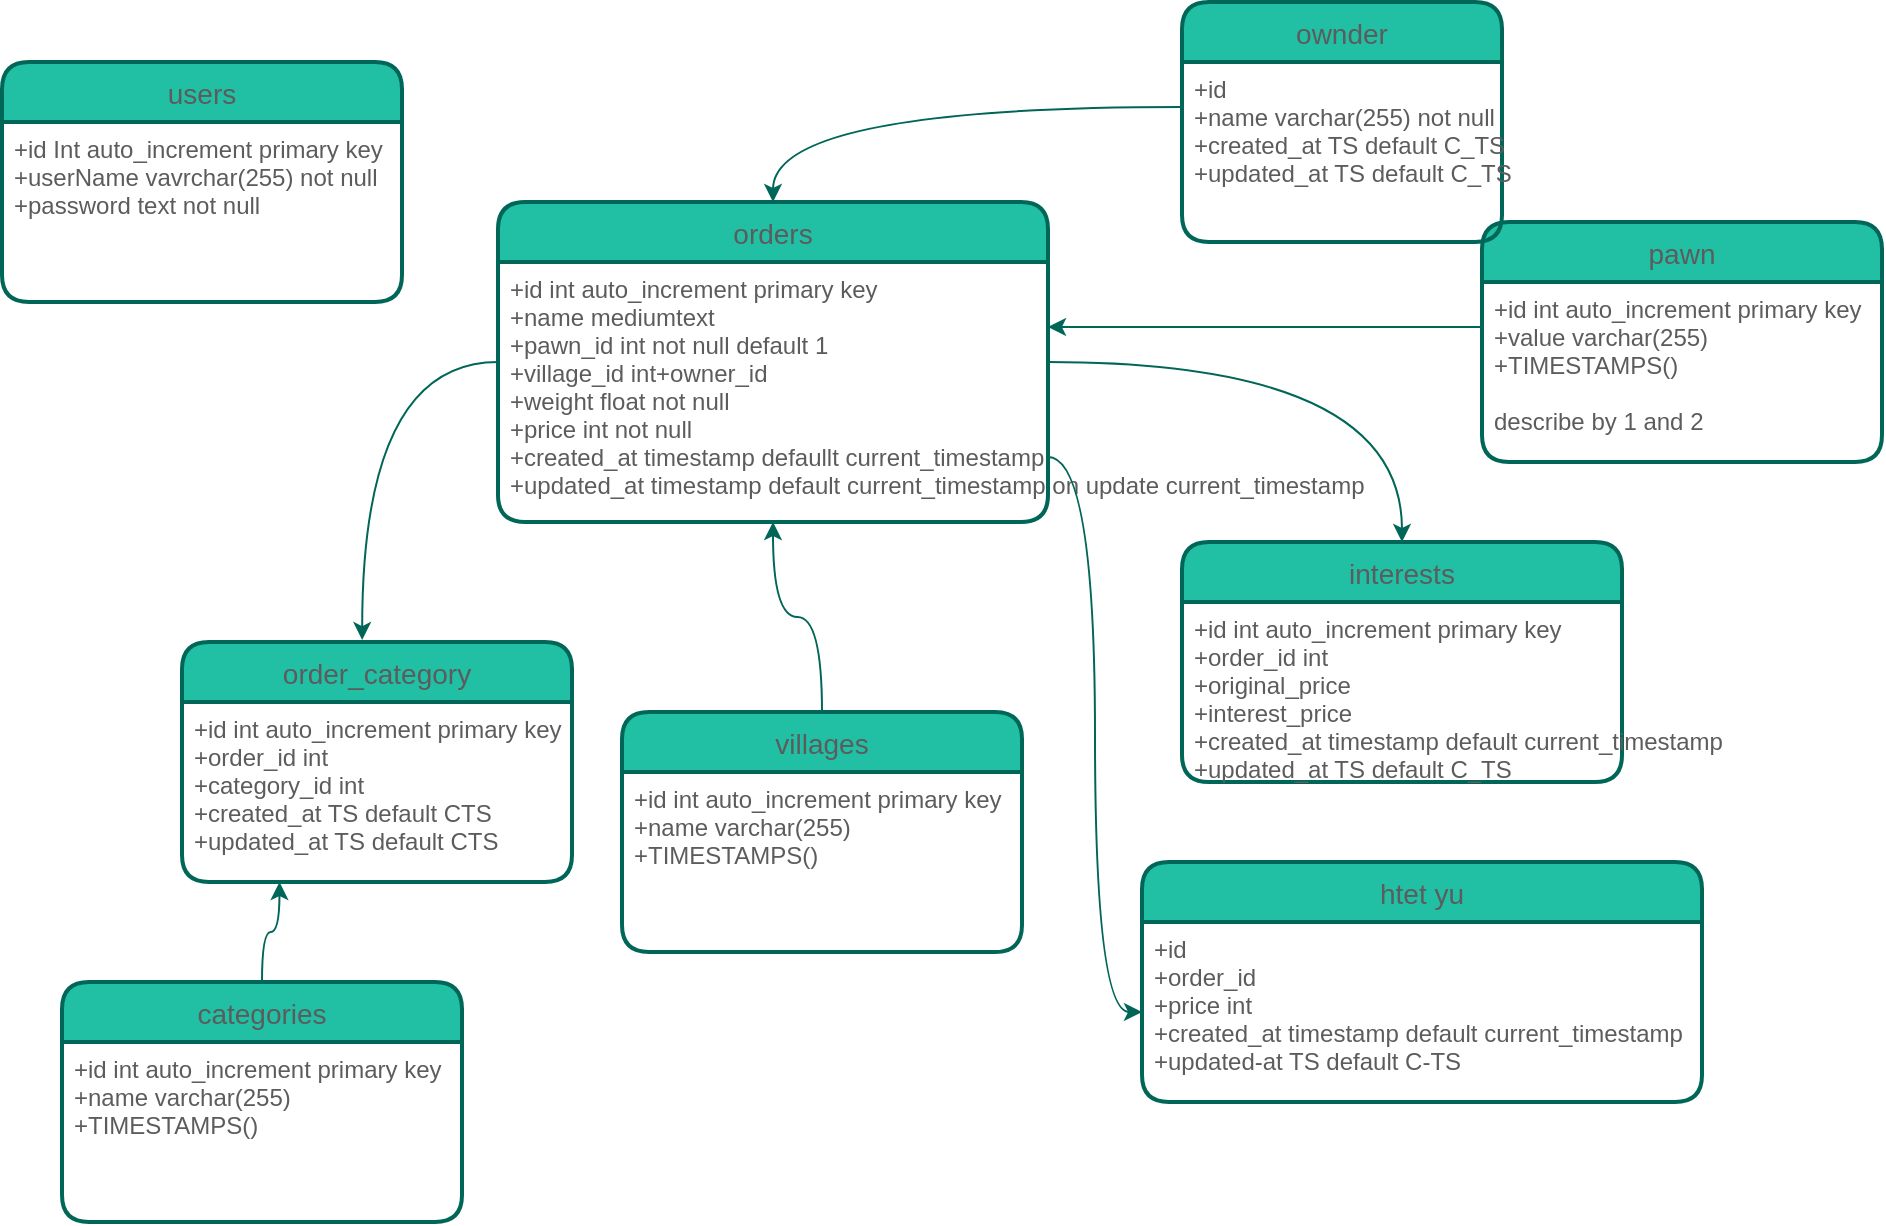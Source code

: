 <mxfile version="19.0.2" type="github">
  <diagram id="MfdhKl_LMUNg4a0uSqgR" name="Page-1">
    <mxGraphModel dx="1590" dy="793" grid="1" gridSize="10" guides="1" tooltips="1" connect="1" arrows="1" fold="1" page="1" pageScale="1" pageWidth="1100" pageHeight="850" math="0" shadow="0">
      <root>
        <mxCell id="0" />
        <mxCell id="1" parent="0" />
        <mxCell id="osRg2jaf1iDrFzfn_eNz-1" value="users" style="swimlane;childLayout=stackLayout;horizontal=1;startSize=30;horizontalStack=0;rounded=1;fontSize=14;fontStyle=0;strokeWidth=2;resizeParent=0;resizeLast=1;shadow=0;dashed=0;align=center;fillColor=#21C0A5;strokeColor=#006658;fontColor=#5C5C5C;" parent="1" vertex="1">
          <mxGeometry x="40" y="40" width="200" height="120" as="geometry" />
        </mxCell>
        <mxCell id="osRg2jaf1iDrFzfn_eNz-2" value="+id Int auto_increment primary key&#xa;+userName vavrchar(255) not null&#xa;+password text not null" style="align=left;strokeColor=none;fillColor=none;spacingLeft=4;fontSize=12;verticalAlign=top;resizable=0;rotatable=0;part=1;fontColor=#5C5C5C;rounded=1;" parent="osRg2jaf1iDrFzfn_eNz-1" vertex="1">
          <mxGeometry y="30" width="200" height="90" as="geometry" />
        </mxCell>
        <mxCell id="T3vM8OxbV8jhyGD27cbX-44" value="" style="edgeStyle=orthogonalEdgeStyle;rounded=1;orthogonalLoop=1;jettySize=auto;html=1;strokeColor=#006658;fontColor=#5C5C5C;curved=1;" parent="1" source="osRg2jaf1iDrFzfn_eNz-3" target="osRg2jaf1iDrFzfn_eNz-6" edge="1">
          <mxGeometry relative="1" as="geometry" />
        </mxCell>
        <mxCell id="osRg2jaf1iDrFzfn_eNz-3" value="villages" style="swimlane;childLayout=stackLayout;horizontal=1;startSize=30;horizontalStack=0;rounded=1;fontSize=14;fontStyle=0;strokeWidth=2;resizeParent=0;resizeLast=1;shadow=0;dashed=0;align=center;fillColor=#21C0A5;strokeColor=#006658;fontColor=#5C5C5C;" parent="1" vertex="1">
          <mxGeometry x="350" y="365" width="200" height="120" as="geometry" />
        </mxCell>
        <mxCell id="osRg2jaf1iDrFzfn_eNz-4" value="+id int auto_increment primary key&#xa;+name varchar(255)&#xa;+TIMESTAMPS()" style="align=left;strokeColor=none;fillColor=none;spacingLeft=4;fontSize=12;verticalAlign=top;resizable=0;rotatable=0;part=1;fontColor=#5C5C5C;rounded=1;" parent="osRg2jaf1iDrFzfn_eNz-3" vertex="1">
          <mxGeometry y="30" width="200" height="90" as="geometry" />
        </mxCell>
        <mxCell id="osRg2jaf1iDrFzfn_eNz-17" style="edgeStyle=orthogonalEdgeStyle;rounded=1;orthogonalLoop=1;jettySize=auto;html=1;exitX=1;exitY=0.5;exitDx=0;exitDy=0;entryX=0.5;entryY=0;entryDx=0;entryDy=0;strokeColor=#006658;fontColor=#5C5C5C;curved=1;" parent="1" source="osRg2jaf1iDrFzfn_eNz-5" target="osRg2jaf1iDrFzfn_eNz-15" edge="1">
          <mxGeometry relative="1" as="geometry" />
        </mxCell>
        <mxCell id="osRg2jaf1iDrFzfn_eNz-18" style="edgeStyle=orthogonalEdgeStyle;rounded=1;orthogonalLoop=1;jettySize=auto;html=1;exitX=0;exitY=0.5;exitDx=0;exitDy=0;entryX=0.462;entryY=-0.008;entryDx=0;entryDy=0;entryPerimeter=0;strokeColor=#006658;fontColor=#5C5C5C;curved=1;" parent="1" source="osRg2jaf1iDrFzfn_eNz-5" target="osRg2jaf1iDrFzfn_eNz-9" edge="1">
          <mxGeometry relative="1" as="geometry" />
        </mxCell>
        <mxCell id="osRg2jaf1iDrFzfn_eNz-5" value="orders" style="swimlane;childLayout=stackLayout;horizontal=1;startSize=30;horizontalStack=0;rounded=1;fontSize=14;fontStyle=0;strokeWidth=2;resizeParent=0;resizeLast=1;shadow=0;dashed=0;align=center;fillColor=#21C0A5;strokeColor=#006658;fontColor=#5C5C5C;" parent="1" vertex="1">
          <mxGeometry x="288" y="110" width="275" height="160" as="geometry" />
        </mxCell>
        <mxCell id="osRg2jaf1iDrFzfn_eNz-6" value="+id int auto_increment primary key&#xa;+name mediumtext&#xa;+pawn_id int not null default 1&#xa;+village_id int+owner_id&#xa;+weight float not null&#xa;+price int not null&#xa;+created_at timestamp defaullt current_timestamp&#xa;+updated_at timestamp default current_timestamp on update current_timestamp&#xa;" style="align=left;strokeColor=none;fillColor=none;spacingLeft=4;fontSize=12;verticalAlign=top;resizable=0;rotatable=0;part=1;fontColor=#5C5C5C;rounded=1;" parent="osRg2jaf1iDrFzfn_eNz-5" vertex="1">
          <mxGeometry y="30" width="275" height="130" as="geometry" />
        </mxCell>
        <mxCell id="osRg2jaf1iDrFzfn_eNz-11" style="edgeStyle=orthogonalEdgeStyle;rounded=1;orthogonalLoop=1;jettySize=auto;html=1;exitX=0.5;exitY=0;exitDx=0;exitDy=0;entryX=0.25;entryY=1;entryDx=0;entryDy=0;strokeColor=#006658;fontColor=#5C5C5C;curved=1;" parent="1" source="osRg2jaf1iDrFzfn_eNz-7" target="osRg2jaf1iDrFzfn_eNz-10" edge="1">
          <mxGeometry relative="1" as="geometry" />
        </mxCell>
        <mxCell id="osRg2jaf1iDrFzfn_eNz-7" value="categories" style="swimlane;childLayout=stackLayout;horizontal=1;startSize=30;horizontalStack=0;rounded=1;fontSize=14;fontStyle=0;strokeWidth=2;resizeParent=0;resizeLast=1;shadow=0;dashed=0;align=center;fillColor=#21C0A5;strokeColor=#006658;fontColor=#5C5C5C;" parent="1" vertex="1">
          <mxGeometry x="70" y="500" width="200" height="120" as="geometry" />
        </mxCell>
        <mxCell id="osRg2jaf1iDrFzfn_eNz-8" value="+id int auto_increment primary key&#xa;+name varchar(255)&#xa;+TIMESTAMPS()" style="align=left;strokeColor=none;fillColor=none;spacingLeft=4;fontSize=12;verticalAlign=top;resizable=0;rotatable=0;part=1;fontColor=#5C5C5C;rounded=1;" parent="osRg2jaf1iDrFzfn_eNz-7" vertex="1">
          <mxGeometry y="30" width="200" height="90" as="geometry" />
        </mxCell>
        <mxCell id="osRg2jaf1iDrFzfn_eNz-9" value="order_category" style="swimlane;childLayout=stackLayout;horizontal=1;startSize=30;horizontalStack=0;rounded=1;fontSize=14;fontStyle=0;strokeWidth=2;resizeParent=0;resizeLast=1;shadow=0;dashed=0;align=center;fillColor=#21C0A5;strokeColor=#006658;fontColor=#5C5C5C;" parent="1" vertex="1">
          <mxGeometry x="130" y="330" width="195" height="120" as="geometry" />
        </mxCell>
        <mxCell id="osRg2jaf1iDrFzfn_eNz-10" value="+id int auto_increment primary key&#xa;+order_id int&#xa;+category_id int&#xa;+created_at TS default CTS&#xa;+updated_at TS default CTS&#xa;" style="align=left;strokeColor=none;fillColor=none;spacingLeft=4;fontSize=12;verticalAlign=top;resizable=0;rotatable=0;part=1;fontColor=#5C5C5C;rounded=1;" parent="osRg2jaf1iDrFzfn_eNz-9" vertex="1">
          <mxGeometry y="30" width="195" height="90" as="geometry" />
        </mxCell>
        <mxCell id="osRg2jaf1iDrFzfn_eNz-15" value="interests" style="swimlane;childLayout=stackLayout;horizontal=1;startSize=30;horizontalStack=0;rounded=1;fontSize=14;fontStyle=0;strokeWidth=2;resizeParent=0;resizeLast=1;shadow=0;dashed=0;align=center;fillColor=#21C0A5;strokeColor=#006658;fontColor=#5C5C5C;" parent="1" vertex="1">
          <mxGeometry x="630" y="280" width="220" height="120" as="geometry" />
        </mxCell>
        <mxCell id="osRg2jaf1iDrFzfn_eNz-16" value="+id int auto_increment primary key&#xa;+order_id int&#xa;+original_price&#xa;+interest_price&#xa;+created_at timestamp default current_timestamp&#xa;+updated_at TS default C_TS&#xa;" style="align=left;strokeColor=none;fillColor=none;spacingLeft=4;fontSize=12;verticalAlign=top;resizable=0;rotatable=0;part=1;fontColor=#5C5C5C;rounded=1;" parent="osRg2jaf1iDrFzfn_eNz-15" vertex="1">
          <mxGeometry y="30" width="220" height="90" as="geometry" />
        </mxCell>
        <mxCell id="osRg2jaf1iDrFzfn_eNz-19" value="pawn" style="swimlane;childLayout=stackLayout;horizontal=1;startSize=30;horizontalStack=0;rounded=1;fontSize=14;fontStyle=0;strokeWidth=2;resizeParent=0;resizeLast=1;shadow=0;dashed=0;align=center;fillColor=#21C0A5;strokeColor=#006658;fontColor=#5C5C5C;" parent="1" vertex="1">
          <mxGeometry x="780" y="120" width="200" height="120" as="geometry" />
        </mxCell>
        <mxCell id="osRg2jaf1iDrFzfn_eNz-20" value="+id int auto_increment primary key&#xa;+value varchar(255)&#xa;+TIMESTAMPS()&#xa;&#xa;describe by 1 and 2&#xa;" style="align=left;strokeColor=none;fillColor=none;spacingLeft=4;fontSize=12;verticalAlign=top;resizable=0;rotatable=0;part=1;fontColor=#5C5C5C;rounded=1;" parent="osRg2jaf1iDrFzfn_eNz-19" vertex="1">
          <mxGeometry y="30" width="200" height="90" as="geometry" />
        </mxCell>
        <mxCell id="osRg2jaf1iDrFzfn_eNz-21" style="edgeStyle=orthogonalEdgeStyle;rounded=1;orthogonalLoop=1;jettySize=auto;html=1;exitX=0;exitY=0.25;exitDx=0;exitDy=0;entryX=1;entryY=0.25;entryDx=0;entryDy=0;strokeColor=#006658;fontColor=#5C5C5C;curved=1;" parent="1" source="osRg2jaf1iDrFzfn_eNz-20" target="osRg2jaf1iDrFzfn_eNz-6" edge="1">
          <mxGeometry relative="1" as="geometry" />
        </mxCell>
        <mxCell id="pcK_NEzoXjmTgcR-0PpX-1" value="ownder" style="swimlane;childLayout=stackLayout;horizontal=1;startSize=30;horizontalStack=0;rounded=1;fontSize=14;fontStyle=0;strokeWidth=2;resizeParent=0;resizeLast=1;shadow=0;dashed=0;align=center;fillColor=#21C0A5;strokeColor=#006658;fontColor=#5C5C5C;" parent="1" vertex="1">
          <mxGeometry x="630" y="10" width="160" height="120" as="geometry" />
        </mxCell>
        <mxCell id="pcK_NEzoXjmTgcR-0PpX-2" value="+id &#xa;+name varchar(255) not null&#xa;+created_at TS default C_TS&#xa;+updated_at TS default C_TS&#xa;&#xa;" style="align=left;strokeColor=none;fillColor=none;spacingLeft=4;fontSize=12;verticalAlign=top;resizable=0;rotatable=0;part=1;fontColor=#5C5C5C;rounded=1;" parent="pcK_NEzoXjmTgcR-0PpX-1" vertex="1">
          <mxGeometry y="30" width="160" height="90" as="geometry" />
        </mxCell>
        <mxCell id="pcK_NEzoXjmTgcR-0PpX-3" style="edgeStyle=orthogonalEdgeStyle;rounded=1;orthogonalLoop=1;jettySize=auto;html=1;exitX=0;exitY=0.25;exitDx=0;exitDy=0;entryX=0.5;entryY=0;entryDx=0;entryDy=0;strokeColor=#006658;fontColor=#5C5C5C;curved=1;" parent="1" source="pcK_NEzoXjmTgcR-0PpX-2" target="osRg2jaf1iDrFzfn_eNz-5" edge="1">
          <mxGeometry relative="1" as="geometry" />
        </mxCell>
        <mxCell id="T3vM8OxbV8jhyGD27cbX-38" value="htet yu" style="swimlane;childLayout=stackLayout;horizontal=1;startSize=30;horizontalStack=0;rounded=1;fontSize=14;fontStyle=0;strokeWidth=2;resizeParent=0;resizeLast=1;shadow=0;dashed=0;align=center;fillColor=#21C0A5;strokeColor=#006658;fontColor=#5C5C5C;" parent="1" vertex="1">
          <mxGeometry x="610" y="440" width="280" height="120" as="geometry" />
        </mxCell>
        <mxCell id="T3vM8OxbV8jhyGD27cbX-39" value="+id&#xa;+order_id&#xa;+price int&#xa;+created_at timestamp default current_timestamp&#xa;+updated-at TS default C-TS&#xa;" style="align=left;strokeColor=none;fillColor=none;spacingLeft=4;fontSize=12;verticalAlign=top;resizable=0;rotatable=0;part=1;fontColor=#5C5C5C;rounded=1;" parent="T3vM8OxbV8jhyGD27cbX-38" vertex="1">
          <mxGeometry y="30" width="280" height="90" as="geometry" />
        </mxCell>
        <mxCell id="T3vM8OxbV8jhyGD27cbX-48" style="edgeStyle=orthogonalEdgeStyle;rounded=1;orthogonalLoop=1;jettySize=auto;html=1;exitX=1;exitY=0.75;exitDx=0;exitDy=0;entryX=0;entryY=0.5;entryDx=0;entryDy=0;strokeColor=#006658;fontColor=#5C5C5C;curved=1;" parent="1" source="osRg2jaf1iDrFzfn_eNz-6" target="T3vM8OxbV8jhyGD27cbX-39" edge="1">
          <mxGeometry relative="1" as="geometry" />
        </mxCell>
      </root>
    </mxGraphModel>
  </diagram>
</mxfile>
